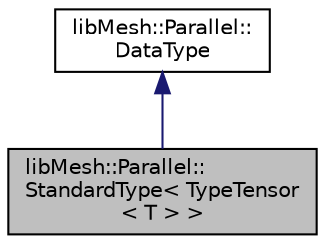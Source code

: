 digraph "libMesh::Parallel::StandardType&lt; TypeTensor&lt; T &gt; &gt;"
{
  edge [fontname="Helvetica",fontsize="10",labelfontname="Helvetica",labelfontsize="10"];
  node [fontname="Helvetica",fontsize="10",shape=record];
  Node1 [label="libMesh::Parallel::\lStandardType\< TypeTensor\l\< T \> \>",height=0.2,width=0.4,color="black", fillcolor="grey75", style="filled", fontcolor="black"];
  Node2 -> Node1 [dir="back",color="midnightblue",fontsize="10",style="solid",fontname="Helvetica"];
  Node2 [label="libMesh::Parallel::\lDataType",height=0.2,width=0.4,color="black", fillcolor="white", style="filled",URL="$classlibMesh_1_1Parallel_1_1DataType.html"];
}
